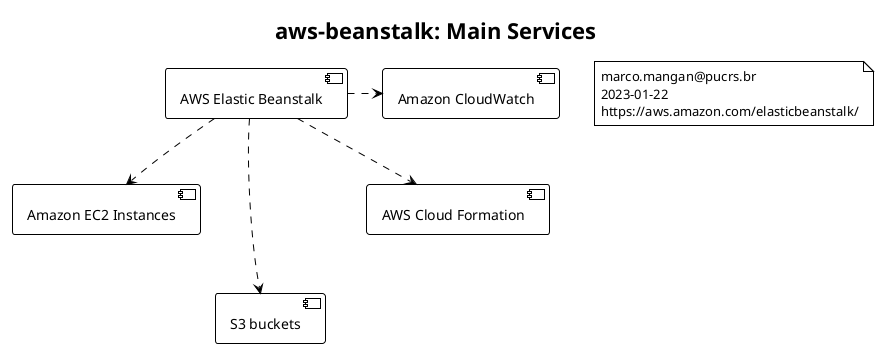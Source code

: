 @startuml
!theme plain

title aws-beanstalk: Main Services


[AWS Elastic Beanstalk] as A
      
[AWS Cloud Formation] as B
      
[Amazon EC2 Instances] as C

[S3 buckets] as D

[Amazon CloudWatch] as E

A .> B
A .> C
A .> D
A .> E

A -Down[hidden]-> C
A -Down[hidden]-> D


C -Down[hidden]-> D
E -Down[hidden]-> B


note as N1
 marco.mangan@pucrs.br
 2023-01-22
 https://aws.amazon.com/elasticbeanstalk/
end note

@enduml
